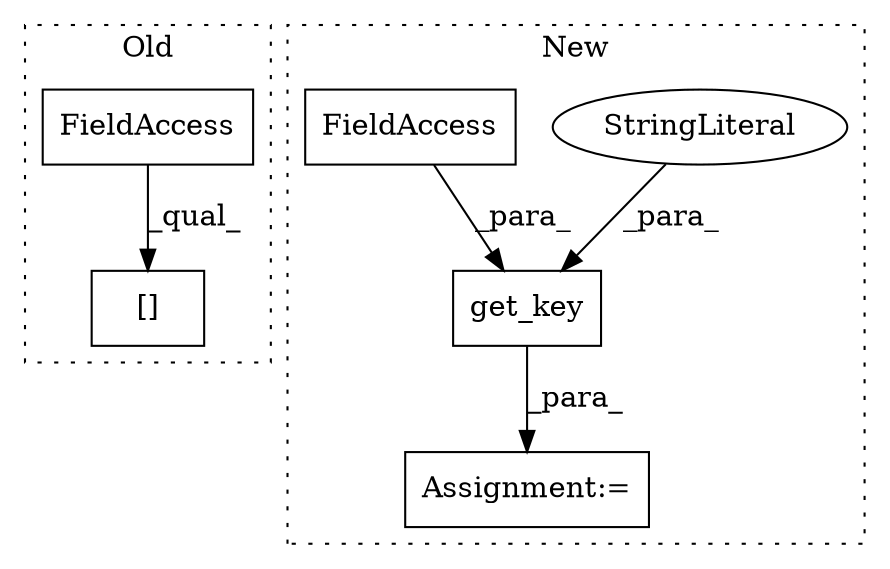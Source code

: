 digraph G {
subgraph cluster0 {
1 [label="[]" a="2" s="13024,13047" l="17,1" shape="box"];
3 [label="FieldAccess" a="22" s="13024" l="16" shape="box"];
label = "Old";
style="dotted";
}
subgraph cluster1 {
2 [label="get_key" a="32" s="12363,12401" l="8,1" shape="box"];
4 [label="StringLiteral" a="45" s="12371" l="11" shape="ellipse"];
5 [label="Assignment:=" a="7" s="12356" l="1" shape="box"];
6 [label="FieldAccess" a="22" s="12383" l="18" shape="box"];
label = "New";
style="dotted";
}
2 -> 5 [label="_para_"];
3 -> 1 [label="_qual_"];
4 -> 2 [label="_para_"];
6 -> 2 [label="_para_"];
}